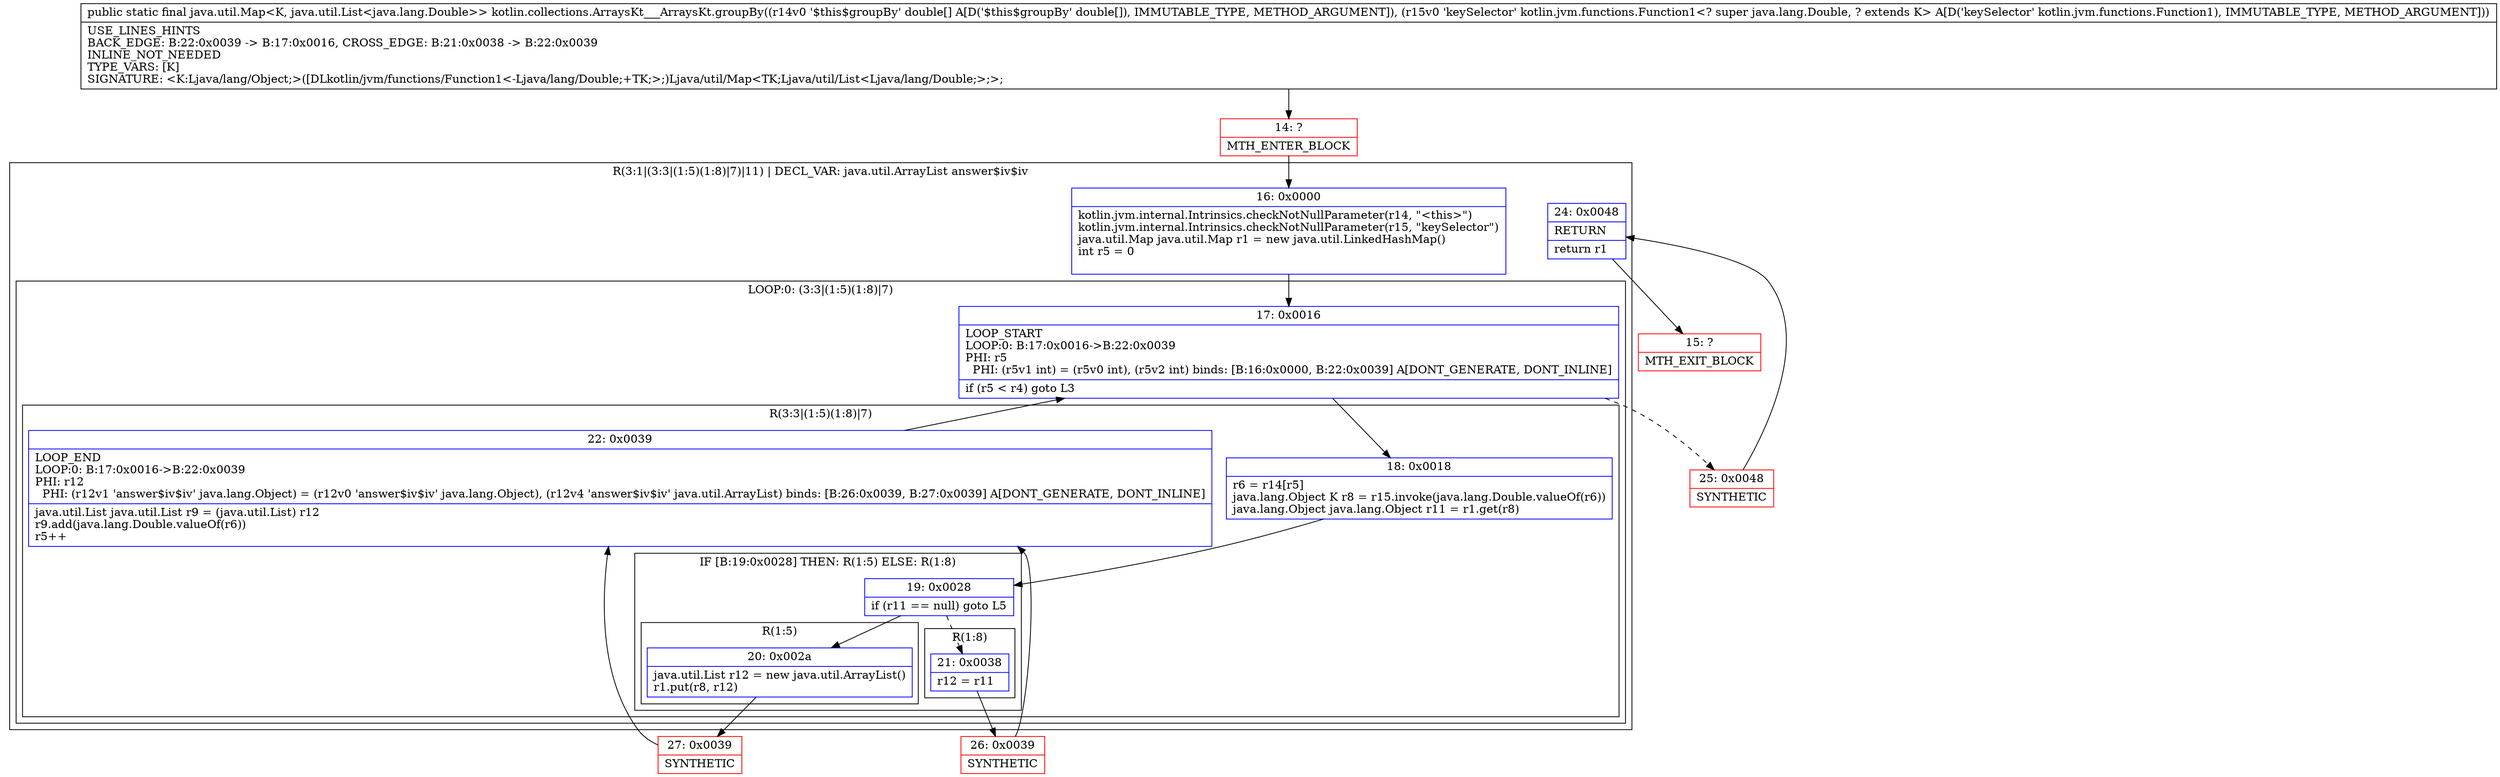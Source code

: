 digraph "CFG forkotlin.collections.ArraysKt___ArraysKt.groupBy([DLkotlin\/jvm\/functions\/Function1;)Ljava\/util\/Map;" {
subgraph cluster_Region_1764836675 {
label = "R(3:1|(3:3|(1:5)(1:8)|7)|11) | DECL_VAR: java.util.ArrayList answer$iv$iv\l";
node [shape=record,color=blue];
Node_16 [shape=record,label="{16\:\ 0x0000|kotlin.jvm.internal.Intrinsics.checkNotNullParameter(r14, \"\<this\>\")\lkotlin.jvm.internal.Intrinsics.checkNotNullParameter(r15, \"keySelector\")\ljava.util.Map java.util.Map r1 = new java.util.LinkedHashMap()\lint r5 = 0\l\l}"];
subgraph cluster_LoopRegion_505436565 {
label = "LOOP:0: (3:3|(1:5)(1:8)|7)";
node [shape=record,color=blue];
Node_17 [shape=record,label="{17\:\ 0x0016|LOOP_START\lLOOP:0: B:17:0x0016\-\>B:22:0x0039\lPHI: r5 \l  PHI: (r5v1 int) = (r5v0 int), (r5v2 int) binds: [B:16:0x0000, B:22:0x0039] A[DONT_GENERATE, DONT_INLINE]\l|if (r5 \< r4) goto L3\l}"];
subgraph cluster_Region_1503564847 {
label = "R(3:3|(1:5)(1:8)|7)";
node [shape=record,color=blue];
Node_18 [shape=record,label="{18\:\ 0x0018|r6 = r14[r5]\ljava.lang.Object K r8 = r15.invoke(java.lang.Double.valueOf(r6))\ljava.lang.Object java.lang.Object r11 = r1.get(r8)\l}"];
subgraph cluster_IfRegion_1501395899 {
label = "IF [B:19:0x0028] THEN: R(1:5) ELSE: R(1:8)";
node [shape=record,color=blue];
Node_19 [shape=record,label="{19\:\ 0x0028|if (r11 == null) goto L5\l}"];
subgraph cluster_Region_995983353 {
label = "R(1:5)";
node [shape=record,color=blue];
Node_20 [shape=record,label="{20\:\ 0x002a|java.util.List r12 = new java.util.ArrayList()\lr1.put(r8, r12)\l}"];
}
subgraph cluster_Region_981808778 {
label = "R(1:8)";
node [shape=record,color=blue];
Node_21 [shape=record,label="{21\:\ 0x0038|r12 = r11\l}"];
}
}
Node_22 [shape=record,label="{22\:\ 0x0039|LOOP_END\lLOOP:0: B:17:0x0016\-\>B:22:0x0039\lPHI: r12 \l  PHI: (r12v1 'answer$iv$iv' java.lang.Object) = (r12v0 'answer$iv$iv' java.lang.Object), (r12v4 'answer$iv$iv' java.util.ArrayList) binds: [B:26:0x0039, B:27:0x0039] A[DONT_GENERATE, DONT_INLINE]\l|java.util.List java.util.List r9 = (java.util.List) r12\lr9.add(java.lang.Double.valueOf(r6))\lr5++\l}"];
}
}
Node_24 [shape=record,label="{24\:\ 0x0048|RETURN\l|return r1\l}"];
}
Node_14 [shape=record,color=red,label="{14\:\ ?|MTH_ENTER_BLOCK\l}"];
Node_27 [shape=record,color=red,label="{27\:\ 0x0039|SYNTHETIC\l}"];
Node_26 [shape=record,color=red,label="{26\:\ 0x0039|SYNTHETIC\l}"];
Node_25 [shape=record,color=red,label="{25\:\ 0x0048|SYNTHETIC\l}"];
Node_15 [shape=record,color=red,label="{15\:\ ?|MTH_EXIT_BLOCK\l}"];
MethodNode[shape=record,label="{public static final java.util.Map\<K, java.util.List\<java.lang.Double\>\> kotlin.collections.ArraysKt___ArraysKt.groupBy((r14v0 '$this$groupBy' double[] A[D('$this$groupBy' double[]), IMMUTABLE_TYPE, METHOD_ARGUMENT]), (r15v0 'keySelector' kotlin.jvm.functions.Function1\<? super java.lang.Double, ? extends K\> A[D('keySelector' kotlin.jvm.functions.Function1), IMMUTABLE_TYPE, METHOD_ARGUMENT]))  | USE_LINES_HINTS\lBACK_EDGE: B:22:0x0039 \-\> B:17:0x0016, CROSS_EDGE: B:21:0x0038 \-\> B:22:0x0039\lINLINE_NOT_NEEDED\lTYPE_VARS: [K]\lSIGNATURE: \<K:Ljava\/lang\/Object;\>([DLkotlin\/jvm\/functions\/Function1\<\-Ljava\/lang\/Double;+TK;\>;)Ljava\/util\/Map\<TK;Ljava\/util\/List\<Ljava\/lang\/Double;\>;\>;\l}"];
MethodNode -> Node_14;Node_16 -> Node_17;
Node_17 -> Node_18;
Node_17 -> Node_25[style=dashed];
Node_18 -> Node_19;
Node_19 -> Node_20;
Node_19 -> Node_21[style=dashed];
Node_20 -> Node_27;
Node_21 -> Node_26;
Node_22 -> Node_17;
Node_24 -> Node_15;
Node_14 -> Node_16;
Node_27 -> Node_22;
Node_26 -> Node_22;
Node_25 -> Node_24;
}

